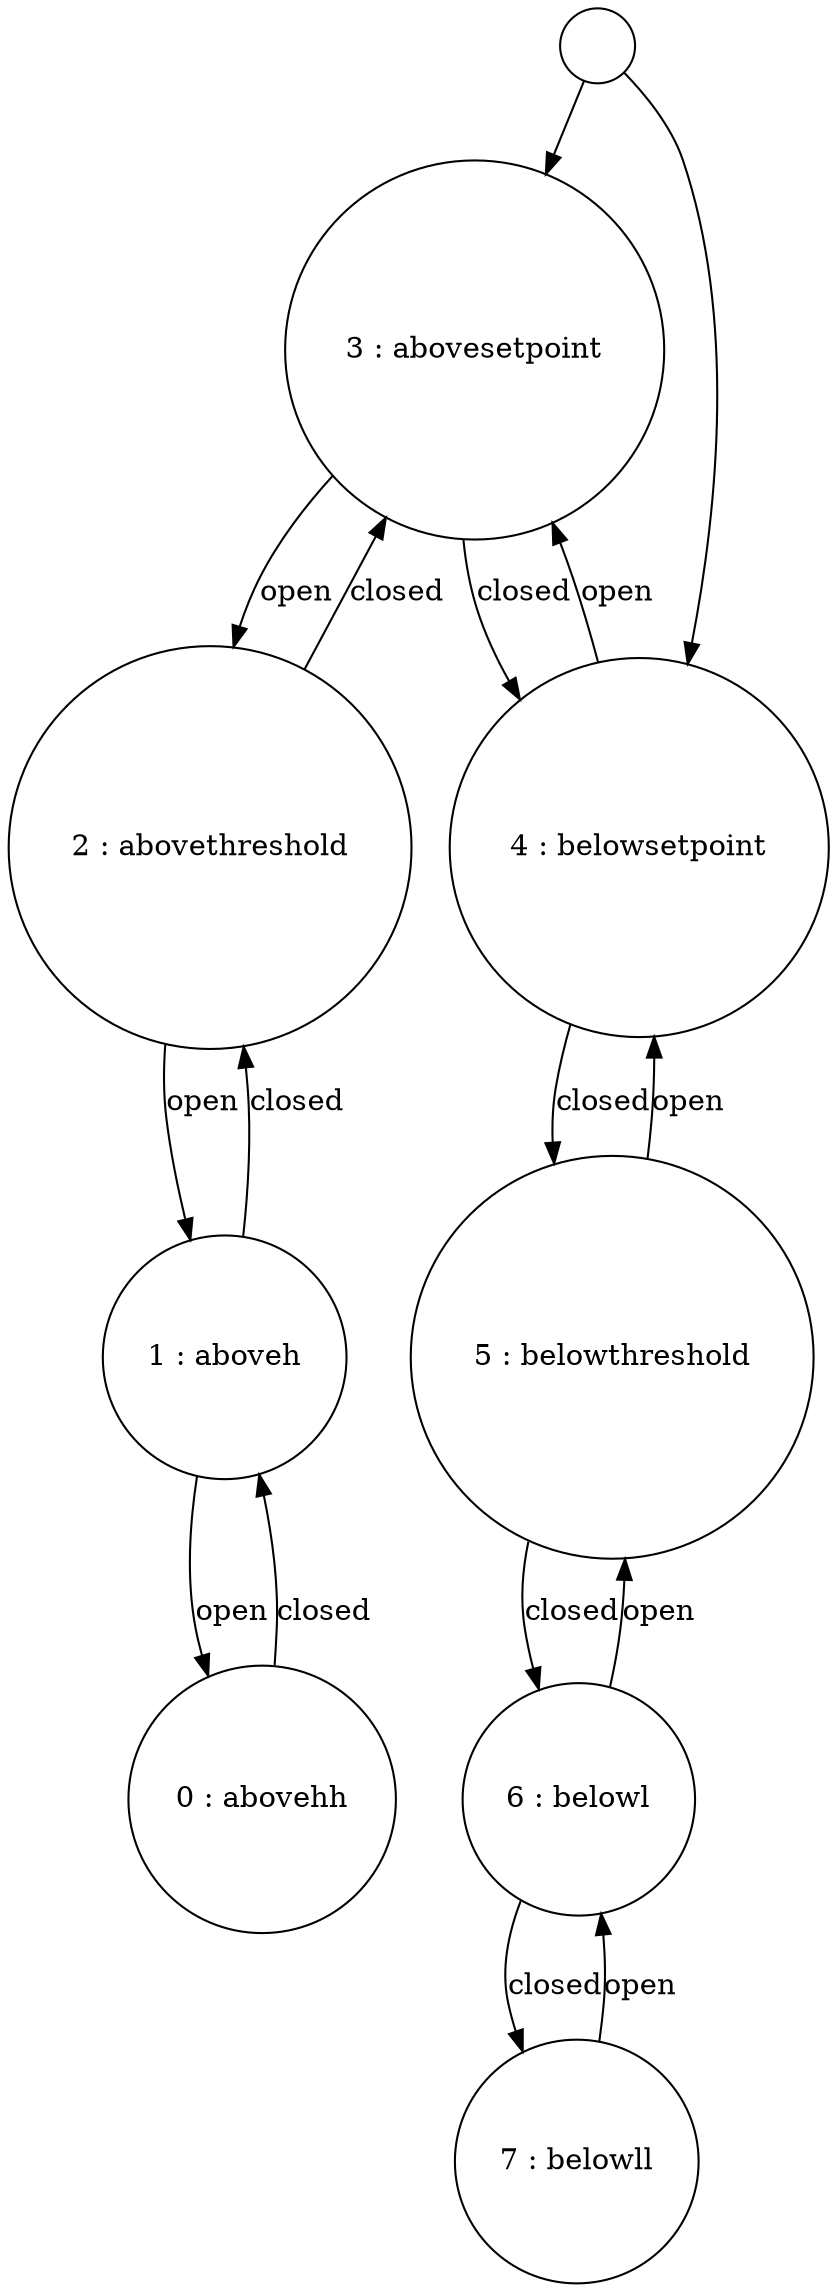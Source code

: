 # generated file
# command: dot -Tpng <filename> > filename.png
digraph Automaton {
    init [shape = circle] [size=0.2] [label=" "];
    0 [label = "0 : abovehh"] [shape=circle];
    1 [label = "1 : aboveh"] [shape=circle];
    2 [label = "2 : abovethreshold"] [shape=circle];
    3 [label = "3 : abovesetpoint"] [shape=circle];
    init -> 3;
    4 [label = "4 : belowsetpoint"] [shape=circle];
    init -> 4;
    5 [label = "5 : belowthreshold"] [shape=circle];
    6 [label = "6 : belowl"] [shape=circle];
    7 [label = "7 : belowll"] [shape=circle];
    0 -> 1 [label = "closed"];
    1 -> 0 [label = "open"];
    1 -> 2 [label = "closed"];
    2 -> 1 [label = "open"];
    2 -> 3 [label = "closed"];
    3 -> 2 [label = "open"];
    3 -> 4 [label = "closed"];
    4 -> 3 [label = "open"];
    4 -> 5 [label = "closed"];
    5 -> 4 [label = "open"];
    5 -> 6 [label = "closed"];
    6 -> 5 [label = "open"];
    6 -> 7 [label = "closed"];
    7 -> 6 [label = "open"];
}

